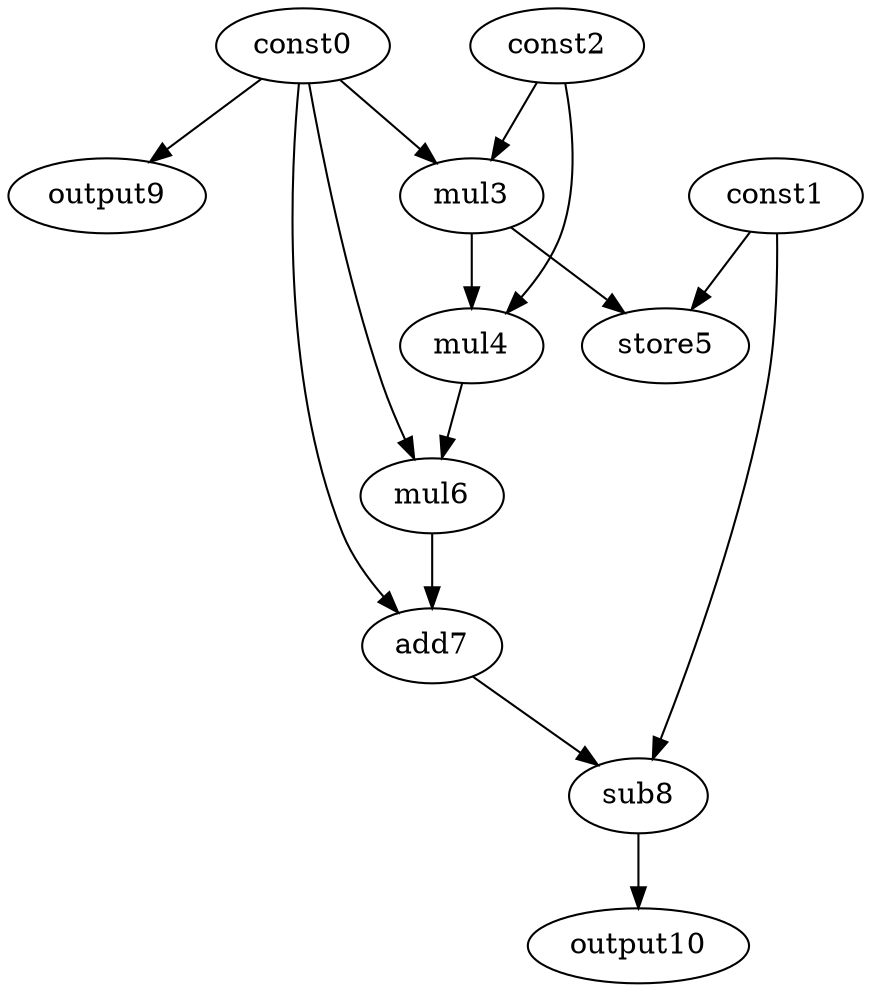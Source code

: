 digraph G { 
const0[opcode=const]; 
const1[opcode=const]; 
const2[opcode=const]; 
mul3[opcode=mul]; 
mul4[opcode=mul]; 
store5[opcode=store]; 
mul6[opcode=mul]; 
add7[opcode=add]; 
sub8[opcode=sub]; 
output9[opcode=output]; 
output10[opcode=output]; 
const0->mul3[operand=0];
const2->mul3[operand=1];
const0->output9[operand=0];
const2->mul4[operand=0];
mul3->mul4[operand=1];
const1->store5[operand=0];
mul3->store5[operand=1];
const0->mul6[operand=0];
mul4->mul6[operand=1];
const0->add7[operand=0];
mul6->add7[operand=1];
add7->sub8[operand=0];
const1->sub8[operand=1];
sub8->output10[operand=0];
}
